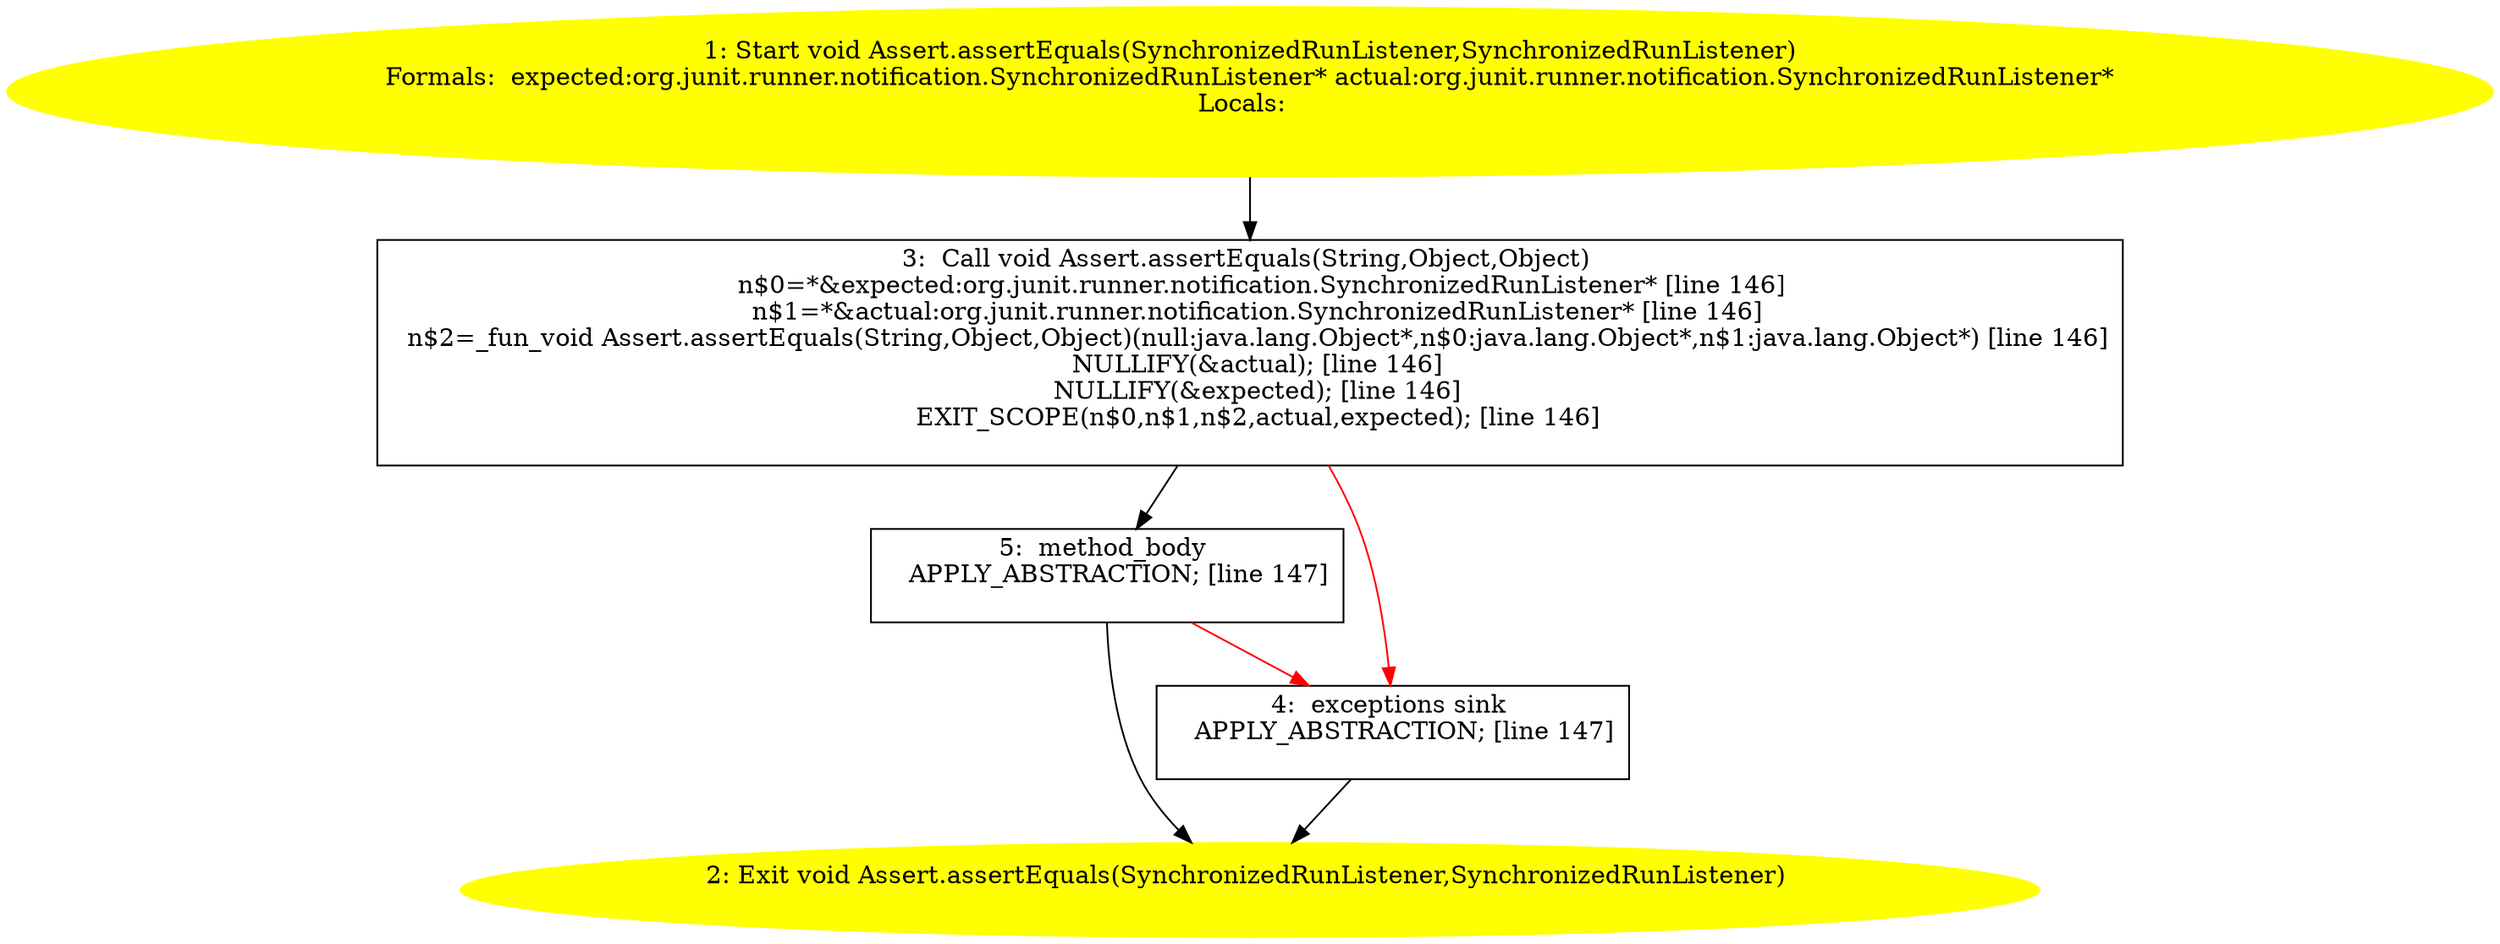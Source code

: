 /* @generated */
digraph cfg {
"org.junit.Assert.assertEquals(org.junit.runner.notification.SynchronizedRunListener,org.junit.runner.b700c6b996c54b2842c5f693106c3a1b_1" [label="1: Start void Assert.assertEquals(SynchronizedRunListener,SynchronizedRunListener)\nFormals:  expected:org.junit.runner.notification.SynchronizedRunListener* actual:org.junit.runner.notification.SynchronizedRunListener*\nLocals:  \n  " color=yellow style=filled]
	

	 "org.junit.Assert.assertEquals(org.junit.runner.notification.SynchronizedRunListener,org.junit.runner.b700c6b996c54b2842c5f693106c3a1b_1" -> "org.junit.Assert.assertEquals(org.junit.runner.notification.SynchronizedRunListener,org.junit.runner.b700c6b996c54b2842c5f693106c3a1b_3" ;
"org.junit.Assert.assertEquals(org.junit.runner.notification.SynchronizedRunListener,org.junit.runner.b700c6b996c54b2842c5f693106c3a1b_2" [label="2: Exit void Assert.assertEquals(SynchronizedRunListener,SynchronizedRunListener) \n  " color=yellow style=filled]
	

"org.junit.Assert.assertEquals(org.junit.runner.notification.SynchronizedRunListener,org.junit.runner.b700c6b996c54b2842c5f693106c3a1b_3" [label="3:  Call void Assert.assertEquals(String,Object,Object) \n   n$0=*&expected:org.junit.runner.notification.SynchronizedRunListener* [line 146]\n  n$1=*&actual:org.junit.runner.notification.SynchronizedRunListener* [line 146]\n  n$2=_fun_void Assert.assertEquals(String,Object,Object)(null:java.lang.Object*,n$0:java.lang.Object*,n$1:java.lang.Object*) [line 146]\n  NULLIFY(&actual); [line 146]\n  NULLIFY(&expected); [line 146]\n  EXIT_SCOPE(n$0,n$1,n$2,actual,expected); [line 146]\n " shape="box"]
	

	 "org.junit.Assert.assertEquals(org.junit.runner.notification.SynchronizedRunListener,org.junit.runner.b700c6b996c54b2842c5f693106c3a1b_3" -> "org.junit.Assert.assertEquals(org.junit.runner.notification.SynchronizedRunListener,org.junit.runner.b700c6b996c54b2842c5f693106c3a1b_5" ;
	 "org.junit.Assert.assertEquals(org.junit.runner.notification.SynchronizedRunListener,org.junit.runner.b700c6b996c54b2842c5f693106c3a1b_3" -> "org.junit.Assert.assertEquals(org.junit.runner.notification.SynchronizedRunListener,org.junit.runner.b700c6b996c54b2842c5f693106c3a1b_4" [color="red" ];
"org.junit.Assert.assertEquals(org.junit.runner.notification.SynchronizedRunListener,org.junit.runner.b700c6b996c54b2842c5f693106c3a1b_4" [label="4:  exceptions sink \n   APPLY_ABSTRACTION; [line 147]\n " shape="box"]
	

	 "org.junit.Assert.assertEquals(org.junit.runner.notification.SynchronizedRunListener,org.junit.runner.b700c6b996c54b2842c5f693106c3a1b_4" -> "org.junit.Assert.assertEquals(org.junit.runner.notification.SynchronizedRunListener,org.junit.runner.b700c6b996c54b2842c5f693106c3a1b_2" ;
"org.junit.Assert.assertEquals(org.junit.runner.notification.SynchronizedRunListener,org.junit.runner.b700c6b996c54b2842c5f693106c3a1b_5" [label="5:  method_body \n   APPLY_ABSTRACTION; [line 147]\n " shape="box"]
	

	 "org.junit.Assert.assertEquals(org.junit.runner.notification.SynchronizedRunListener,org.junit.runner.b700c6b996c54b2842c5f693106c3a1b_5" -> "org.junit.Assert.assertEquals(org.junit.runner.notification.SynchronizedRunListener,org.junit.runner.b700c6b996c54b2842c5f693106c3a1b_2" ;
	 "org.junit.Assert.assertEquals(org.junit.runner.notification.SynchronizedRunListener,org.junit.runner.b700c6b996c54b2842c5f693106c3a1b_5" -> "org.junit.Assert.assertEquals(org.junit.runner.notification.SynchronizedRunListener,org.junit.runner.b700c6b996c54b2842c5f693106c3a1b_4" [color="red" ];
}
